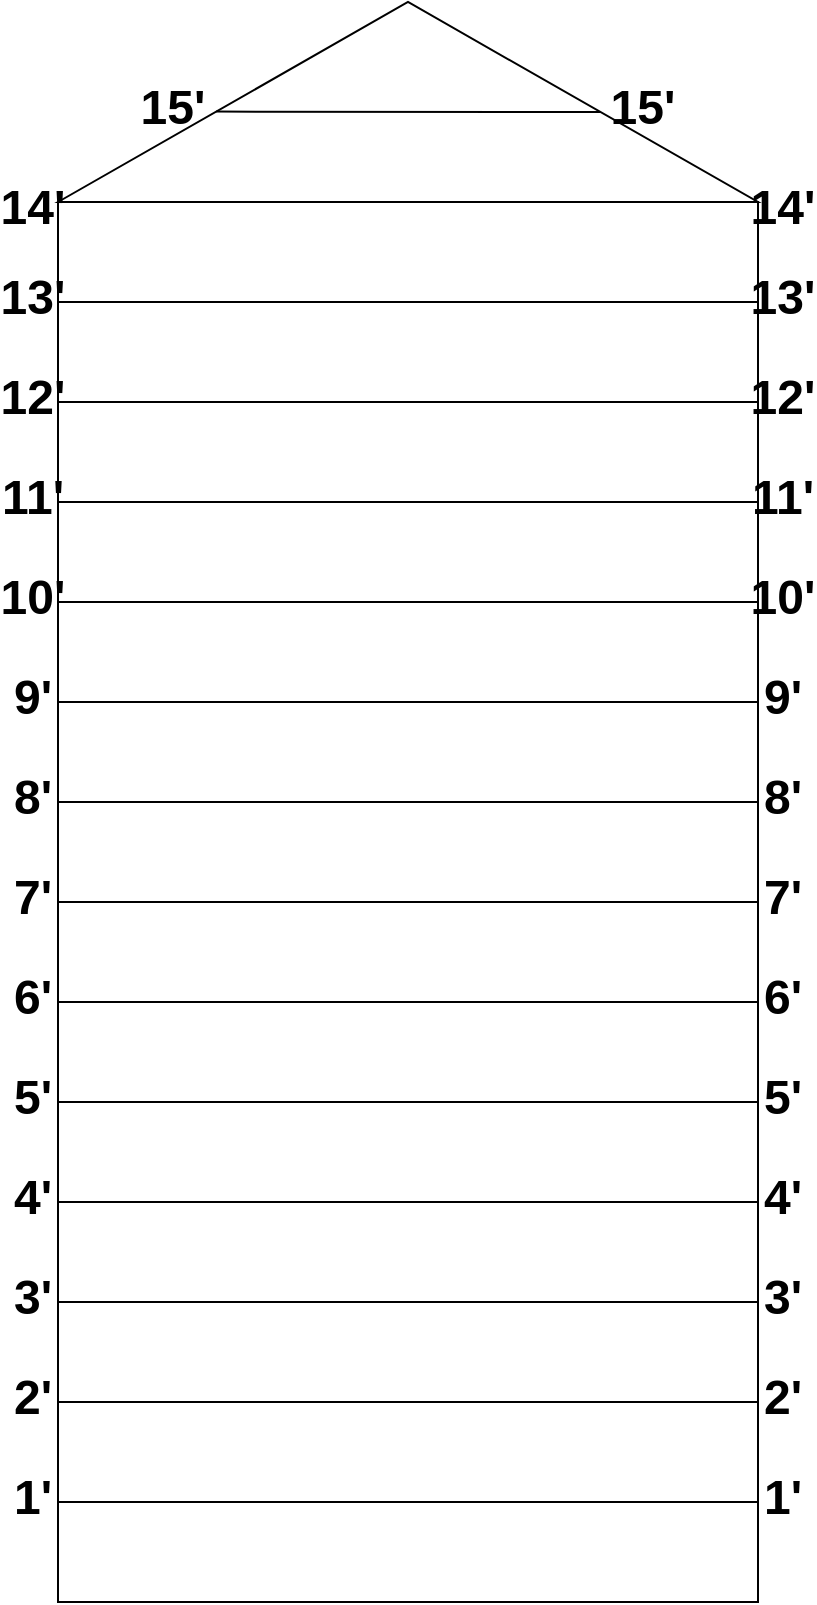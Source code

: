 <mxfile version="24.7.17">
  <diagram name="Page-1" id="X5lvkgiN3U133mV6QOkO">
    <mxGraphModel dx="2125" dy="1167" grid="1" gridSize="10" guides="1" tooltips="1" connect="1" arrows="1" fold="1" page="1" pageScale="1" pageWidth="850" pageHeight="1100" math="0" shadow="0">
      <root>
        <mxCell id="0" />
        <mxCell id="1" parent="0" />
        <mxCell id="nhZHOeeMNoCa2xDWZXQW-53" value="" style="group" vertex="1" connectable="0" parent="1">
          <mxGeometry x="230" y="150" width="390" height="800" as="geometry" />
        </mxCell>
        <mxCell id="nhZHOeeMNoCa2xDWZXQW-16" value="" style="group" vertex="1" connectable="0" parent="nhZHOeeMNoCa2xDWZXQW-53">
          <mxGeometry x="20" width="350" height="800" as="geometry" />
        </mxCell>
        <mxCell id="nhZHOeeMNoCa2xDWZXQW-1" value="" style="rounded=0;whiteSpace=wrap;html=1;" vertex="1" parent="nhZHOeeMNoCa2xDWZXQW-16">
          <mxGeometry y="100" width="350" height="700" as="geometry" />
        </mxCell>
        <mxCell id="nhZHOeeMNoCa2xDWZXQW-6" value="" style="triangle;whiteSpace=wrap;html=1;rotation=-90;" vertex="1" parent="nhZHOeeMNoCa2xDWZXQW-16">
          <mxGeometry x="125" y="-125" width="100" height="350" as="geometry" />
        </mxCell>
        <mxCell id="nhZHOeeMNoCa2xDWZXQW-7" value="" style="endArrow=none;html=1;rounded=0;exitX=0;exitY=0.1;exitDx=0;exitDy=0;exitPerimeter=0;entryX=1;entryY=0.102;entryDx=0;entryDy=0;entryPerimeter=0;" edge="1" parent="nhZHOeeMNoCa2xDWZXQW-16">
          <mxGeometry width="50" height="50" relative="1" as="geometry">
            <mxPoint y="150" as="sourcePoint" />
            <mxPoint x="350" y="150" as="targetPoint" />
          </mxGeometry>
        </mxCell>
        <mxCell id="nhZHOeeMNoCa2xDWZXQW-8" value="" style="endArrow=none;html=1;rounded=0;entryX=1;entryY=0.202;entryDx=0;entryDy=0;entryPerimeter=0;" edge="1" parent="nhZHOeeMNoCa2xDWZXQW-16">
          <mxGeometry width="50" height="50" relative="1" as="geometry">
            <mxPoint y="200" as="sourcePoint" />
            <mxPoint x="350" y="200" as="targetPoint" />
          </mxGeometry>
        </mxCell>
        <mxCell id="nhZHOeeMNoCa2xDWZXQW-9" value="" style="endArrow=none;html=1;rounded=0;exitX=0;exitY=0.295;exitDx=0;exitDy=0;exitPerimeter=0;entryX=1;entryY=0.296;entryDx=0;entryDy=0;entryPerimeter=0;" edge="1" parent="nhZHOeeMNoCa2xDWZXQW-16">
          <mxGeometry width="50" height="50" relative="1" as="geometry">
            <mxPoint y="250" as="sourcePoint" />
            <mxPoint x="350" y="250" as="targetPoint" />
          </mxGeometry>
        </mxCell>
        <mxCell id="nhZHOeeMNoCa2xDWZXQW-10" value="" style="endArrow=none;html=1;rounded=0;entryX=1;entryY=0.396;entryDx=0;entryDy=0;entryPerimeter=0;" edge="1" parent="nhZHOeeMNoCa2xDWZXQW-16">
          <mxGeometry width="50" height="50" relative="1" as="geometry">
            <mxPoint y="300" as="sourcePoint" />
            <mxPoint x="350" y="300" as="targetPoint" />
          </mxGeometry>
        </mxCell>
        <mxCell id="nhZHOeeMNoCa2xDWZXQW-11" value="" style="endArrow=none;html=1;rounded=0;exitX=0;exitY=0.5;exitDx=0;exitDy=0;entryX=1;entryY=0.5;entryDx=0;entryDy=0;" edge="1" parent="nhZHOeeMNoCa2xDWZXQW-16">
          <mxGeometry width="50" height="50" relative="1" as="geometry">
            <mxPoint y="350" as="sourcePoint" />
            <mxPoint x="350" y="350" as="targetPoint" />
          </mxGeometry>
        </mxCell>
        <mxCell id="nhZHOeeMNoCa2xDWZXQW-13" value="" style="endArrow=none;html=1;rounded=0;entryX=1;entryY=0.696;entryDx=0;entryDy=0;entryPerimeter=0;" edge="1" parent="nhZHOeeMNoCa2xDWZXQW-16">
          <mxGeometry width="50" height="50" relative="1" as="geometry">
            <mxPoint y="450" as="sourcePoint" />
            <mxPoint x="350" y="450" as="targetPoint" />
          </mxGeometry>
        </mxCell>
        <mxCell id="nhZHOeeMNoCa2xDWZXQW-14" value="" style="endArrow=none;html=1;rounded=0;entryX=1;entryY=0.796;entryDx=0;entryDy=0;entryPerimeter=0;exitX=0;exitY=0.797;exitDx=0;exitDy=0;exitPerimeter=0;" edge="1" parent="nhZHOeeMNoCa2xDWZXQW-16">
          <mxGeometry width="50" height="50" relative="1" as="geometry">
            <mxPoint y="500" as="sourcePoint" />
            <mxPoint x="350" y="500" as="targetPoint" />
          </mxGeometry>
        </mxCell>
        <mxCell id="nhZHOeeMNoCa2xDWZXQW-15" value="" style="endArrow=none;html=1;rounded=0;exitX=0;exitY=0.895;exitDx=0;exitDy=0;exitPerimeter=0;" edge="1" parent="nhZHOeeMNoCa2xDWZXQW-16">
          <mxGeometry width="50" height="50" relative="1" as="geometry">
            <mxPoint y="550" as="sourcePoint" />
            <mxPoint x="350" y="550" as="targetPoint" />
          </mxGeometry>
        </mxCell>
        <mxCell id="nhZHOeeMNoCa2xDWZXQW-29" value="" style="endArrow=none;html=1;rounded=0;exitX=0;exitY=0.5;exitDx=0;exitDy=0;entryX=1;entryY=0.5;entryDx=0;entryDy=0;" edge="1" parent="nhZHOeeMNoCa2xDWZXQW-16">
          <mxGeometry width="50" height="50" relative="1" as="geometry">
            <mxPoint y="400" as="sourcePoint" />
            <mxPoint x="350" y="400" as="targetPoint" />
          </mxGeometry>
        </mxCell>
        <mxCell id="nhZHOeeMNoCa2xDWZXQW-30" value="" style="endArrow=none;html=1;rounded=0;exitX=0;exitY=0.895;exitDx=0;exitDy=0;exitPerimeter=0;" edge="1" parent="nhZHOeeMNoCa2xDWZXQW-16">
          <mxGeometry width="50" height="50" relative="1" as="geometry">
            <mxPoint y="600" as="sourcePoint" />
            <mxPoint x="350" y="600" as="targetPoint" />
          </mxGeometry>
        </mxCell>
        <mxCell id="nhZHOeeMNoCa2xDWZXQW-31" value="" style="endArrow=none;html=1;rounded=0;exitX=0;exitY=0.895;exitDx=0;exitDy=0;exitPerimeter=0;" edge="1" parent="nhZHOeeMNoCa2xDWZXQW-16">
          <mxGeometry width="50" height="50" relative="1" as="geometry">
            <mxPoint y="650" as="sourcePoint" />
            <mxPoint x="350" y="650" as="targetPoint" />
          </mxGeometry>
        </mxCell>
        <mxCell id="nhZHOeeMNoCa2xDWZXQW-32" value="" style="endArrow=none;html=1;rounded=0;exitX=0;exitY=0.895;exitDx=0;exitDy=0;exitPerimeter=0;" edge="1" parent="nhZHOeeMNoCa2xDWZXQW-16">
          <mxGeometry width="50" height="50" relative="1" as="geometry">
            <mxPoint y="700" as="sourcePoint" />
            <mxPoint x="350" y="700" as="targetPoint" />
          </mxGeometry>
        </mxCell>
        <mxCell id="nhZHOeeMNoCa2xDWZXQW-33" value="" style="endArrow=none;html=1;rounded=0;exitX=0;exitY=0.895;exitDx=0;exitDy=0;exitPerimeter=0;" edge="1" parent="nhZHOeeMNoCa2xDWZXQW-16">
          <mxGeometry width="50" height="50" relative="1" as="geometry">
            <mxPoint y="750" as="sourcePoint" />
            <mxPoint x="350" y="750" as="targetPoint" />
          </mxGeometry>
        </mxCell>
        <mxCell id="nhZHOeeMNoCa2xDWZXQW-50" value="" style="endArrow=none;html=1;rounded=0;exitX=0.452;exitY=0.226;exitDx=0;exitDy=0;exitPerimeter=0;entryX=0.45;entryY=0.775;entryDx=0;entryDy=0;entryPerimeter=0;" edge="1" parent="nhZHOeeMNoCa2xDWZXQW-16" source="nhZHOeeMNoCa2xDWZXQW-6" target="nhZHOeeMNoCa2xDWZXQW-6">
          <mxGeometry width="50" height="50" relative="1" as="geometry">
            <mxPoint x="80" y="55" as="sourcePoint" />
            <mxPoint x="270" y="55" as="targetPoint" />
          </mxGeometry>
        </mxCell>
        <mxCell id="nhZHOeeMNoCa2xDWZXQW-51" value="&lt;font style=&quot;font-size: 24px;&quot;&gt;15&#39;&lt;/font&gt;" style="text;strokeColor=none;align=center;fillColor=none;html=1;verticalAlign=middle;whiteSpace=wrap;rounded=0;fontStyle=1" vertex="1" parent="nhZHOeeMNoCa2xDWZXQW-16">
          <mxGeometry x="50" y="45" width="15" height="15" as="geometry" />
        </mxCell>
        <mxCell id="nhZHOeeMNoCa2xDWZXQW-52" value="&lt;font style=&quot;font-size: 24px;&quot;&gt;15&#39;&lt;/font&gt;" style="text;strokeColor=none;align=center;fillColor=none;html=1;verticalAlign=middle;whiteSpace=wrap;rounded=0;fontStyle=1" vertex="1" parent="nhZHOeeMNoCa2xDWZXQW-16">
          <mxGeometry x="285" y="45" width="15" height="15" as="geometry" />
        </mxCell>
        <mxCell id="nhZHOeeMNoCa2xDWZXQW-17" value="&lt;font style=&quot;font-size: 24px;&quot;&gt;1&#39;&lt;/font&gt;" style="text;strokeColor=none;align=center;fillColor=none;html=1;verticalAlign=middle;whiteSpace=wrap;rounded=0;fontStyle=1" vertex="1" parent="nhZHOeeMNoCa2xDWZXQW-53">
          <mxGeometry y="740" width="15" height="15" as="geometry" />
        </mxCell>
        <mxCell id="nhZHOeeMNoCa2xDWZXQW-18" value="&lt;font style=&quot;font-size: 24px;&quot;&gt;1&#39;&lt;/font&gt;" style="text;strokeColor=none;align=center;fillColor=none;html=1;verticalAlign=middle;whiteSpace=wrap;rounded=0;fontStyle=1" vertex="1" parent="nhZHOeeMNoCa2xDWZXQW-53">
          <mxGeometry x="375" y="740" width="15" height="15" as="geometry" />
        </mxCell>
        <mxCell id="nhZHOeeMNoCa2xDWZXQW-19" value="&lt;font style=&quot;font-size: 24px;&quot;&gt;2&#39;&lt;/font&gt;" style="text;strokeColor=none;align=center;fillColor=none;html=1;verticalAlign=middle;whiteSpace=wrap;rounded=0;fontStyle=1" vertex="1" parent="nhZHOeeMNoCa2xDWZXQW-53">
          <mxGeometry y="690" width="15" height="15" as="geometry" />
        </mxCell>
        <mxCell id="nhZHOeeMNoCa2xDWZXQW-20" value="&lt;font style=&quot;font-size: 24px;&quot;&gt;2&#39;&lt;/font&gt;" style="text;strokeColor=none;align=center;fillColor=none;html=1;verticalAlign=middle;whiteSpace=wrap;rounded=0;fontStyle=1" vertex="1" parent="nhZHOeeMNoCa2xDWZXQW-53">
          <mxGeometry x="375" y="690" width="15" height="15" as="geometry" />
        </mxCell>
        <mxCell id="nhZHOeeMNoCa2xDWZXQW-21" value="&lt;font style=&quot;font-size: 24px;&quot;&gt;3&#39;&lt;/font&gt;" style="text;strokeColor=none;align=center;fillColor=none;html=1;verticalAlign=middle;whiteSpace=wrap;rounded=0;fontStyle=1" vertex="1" parent="nhZHOeeMNoCa2xDWZXQW-53">
          <mxGeometry y="640" width="15" height="15" as="geometry" />
        </mxCell>
        <mxCell id="nhZHOeeMNoCa2xDWZXQW-22" value="&lt;font style=&quot;font-size: 24px;&quot;&gt;3&#39;&lt;/font&gt;" style="text;strokeColor=none;align=center;fillColor=none;html=1;verticalAlign=middle;whiteSpace=wrap;rounded=0;fontStyle=1" vertex="1" parent="nhZHOeeMNoCa2xDWZXQW-53">
          <mxGeometry x="375" y="640" width="15" height="15" as="geometry" />
        </mxCell>
        <mxCell id="nhZHOeeMNoCa2xDWZXQW-23" value="&lt;font style=&quot;font-size: 24px;&quot;&gt;4&#39;&lt;/font&gt;" style="text;strokeColor=none;align=center;fillColor=none;html=1;verticalAlign=middle;whiteSpace=wrap;rounded=0;fontStyle=1" vertex="1" parent="nhZHOeeMNoCa2xDWZXQW-53">
          <mxGeometry y="590" width="15" height="15" as="geometry" />
        </mxCell>
        <mxCell id="nhZHOeeMNoCa2xDWZXQW-24" value="&lt;font style=&quot;font-size: 24px;&quot;&gt;4&#39;&lt;/font&gt;" style="text;strokeColor=none;align=center;fillColor=none;html=1;verticalAlign=middle;whiteSpace=wrap;rounded=0;fontStyle=1" vertex="1" parent="nhZHOeeMNoCa2xDWZXQW-53">
          <mxGeometry x="375" y="590" width="15" height="15" as="geometry" />
        </mxCell>
        <mxCell id="nhZHOeeMNoCa2xDWZXQW-25" value="&lt;font style=&quot;font-size: 24px;&quot;&gt;5&#39;&lt;/font&gt;" style="text;strokeColor=none;align=center;fillColor=none;html=1;verticalAlign=middle;whiteSpace=wrap;rounded=0;fontStyle=1" vertex="1" parent="nhZHOeeMNoCa2xDWZXQW-53">
          <mxGeometry y="540" width="15" height="15" as="geometry" />
        </mxCell>
        <mxCell id="nhZHOeeMNoCa2xDWZXQW-26" value="&lt;font style=&quot;font-size: 24px;&quot;&gt;5&#39;&lt;/font&gt;" style="text;strokeColor=none;align=center;fillColor=none;html=1;verticalAlign=middle;whiteSpace=wrap;rounded=0;fontStyle=1" vertex="1" parent="nhZHOeeMNoCa2xDWZXQW-53">
          <mxGeometry x="375" y="540" width="15" height="15" as="geometry" />
        </mxCell>
        <mxCell id="nhZHOeeMNoCa2xDWZXQW-27" value="&lt;font style=&quot;font-size: 24px;&quot;&gt;6&#39;&lt;/font&gt;" style="text;strokeColor=none;align=center;fillColor=none;html=1;verticalAlign=middle;whiteSpace=wrap;rounded=0;fontStyle=1" vertex="1" parent="nhZHOeeMNoCa2xDWZXQW-53">
          <mxGeometry y="490" width="15" height="15" as="geometry" />
        </mxCell>
        <mxCell id="nhZHOeeMNoCa2xDWZXQW-28" value="&lt;font style=&quot;font-size: 24px;&quot;&gt;6&#39;&lt;/font&gt;" style="text;strokeColor=none;align=center;fillColor=none;html=1;verticalAlign=middle;whiteSpace=wrap;rounded=0;fontStyle=1" vertex="1" parent="nhZHOeeMNoCa2xDWZXQW-53">
          <mxGeometry x="375" y="490" width="15" height="15" as="geometry" />
        </mxCell>
        <mxCell id="nhZHOeeMNoCa2xDWZXQW-34" value="&lt;font style=&quot;font-size: 24px;&quot;&gt;7&#39;&lt;/font&gt;" style="text;strokeColor=none;align=center;fillColor=none;html=1;verticalAlign=middle;whiteSpace=wrap;rounded=0;fontStyle=1" vertex="1" parent="nhZHOeeMNoCa2xDWZXQW-53">
          <mxGeometry y="440" width="15" height="15" as="geometry" />
        </mxCell>
        <mxCell id="nhZHOeeMNoCa2xDWZXQW-35" value="&lt;font style=&quot;font-size: 24px;&quot;&gt;7&#39;&lt;/font&gt;" style="text;strokeColor=none;align=center;fillColor=none;html=1;verticalAlign=middle;whiteSpace=wrap;rounded=0;fontStyle=1" vertex="1" parent="nhZHOeeMNoCa2xDWZXQW-53">
          <mxGeometry x="375" y="440" width="15" height="15" as="geometry" />
        </mxCell>
        <mxCell id="nhZHOeeMNoCa2xDWZXQW-36" value="&lt;font style=&quot;font-size: 24px;&quot;&gt;8&#39;&lt;/font&gt;" style="text;strokeColor=none;align=center;fillColor=none;html=1;verticalAlign=middle;whiteSpace=wrap;rounded=0;fontStyle=1" vertex="1" parent="nhZHOeeMNoCa2xDWZXQW-53">
          <mxGeometry y="390" width="15" height="15" as="geometry" />
        </mxCell>
        <mxCell id="nhZHOeeMNoCa2xDWZXQW-37" value="&lt;font style=&quot;font-size: 24px;&quot;&gt;8&#39;&lt;/font&gt;" style="text;strokeColor=none;align=center;fillColor=none;html=1;verticalAlign=middle;whiteSpace=wrap;rounded=0;fontStyle=1" vertex="1" parent="nhZHOeeMNoCa2xDWZXQW-53">
          <mxGeometry x="375" y="390" width="15" height="15" as="geometry" />
        </mxCell>
        <mxCell id="nhZHOeeMNoCa2xDWZXQW-38" value="&lt;font style=&quot;font-size: 24px;&quot;&gt;9&#39;&lt;/font&gt;" style="text;strokeColor=none;align=center;fillColor=none;html=1;verticalAlign=middle;whiteSpace=wrap;rounded=0;fontStyle=1" vertex="1" parent="nhZHOeeMNoCa2xDWZXQW-53">
          <mxGeometry y="340" width="15" height="15" as="geometry" />
        </mxCell>
        <mxCell id="nhZHOeeMNoCa2xDWZXQW-39" value="&lt;font style=&quot;font-size: 24px;&quot;&gt;9&#39;&lt;/font&gt;" style="text;strokeColor=none;align=center;fillColor=none;html=1;verticalAlign=middle;whiteSpace=wrap;rounded=0;fontStyle=1" vertex="1" parent="nhZHOeeMNoCa2xDWZXQW-53">
          <mxGeometry x="375" y="340" width="15" height="15" as="geometry" />
        </mxCell>
        <mxCell id="nhZHOeeMNoCa2xDWZXQW-40" value="&lt;font style=&quot;font-size: 24px;&quot;&gt;10&#39;&lt;/font&gt;" style="text;strokeColor=none;align=center;fillColor=none;html=1;verticalAlign=middle;whiteSpace=wrap;rounded=0;fontStyle=1" vertex="1" parent="nhZHOeeMNoCa2xDWZXQW-53">
          <mxGeometry y="290" width="15" height="15" as="geometry" />
        </mxCell>
        <mxCell id="nhZHOeeMNoCa2xDWZXQW-41" value="&lt;font style=&quot;font-size: 24px;&quot;&gt;10&#39;&lt;/font&gt;" style="text;strokeColor=none;align=center;fillColor=none;html=1;verticalAlign=middle;whiteSpace=wrap;rounded=0;fontStyle=1" vertex="1" parent="nhZHOeeMNoCa2xDWZXQW-53">
          <mxGeometry x="375" y="290" width="15" height="15" as="geometry" />
        </mxCell>
        <mxCell id="nhZHOeeMNoCa2xDWZXQW-42" value="&lt;font style=&quot;font-size: 24px;&quot;&gt;11&#39;&lt;/font&gt;" style="text;strokeColor=none;align=center;fillColor=none;html=1;verticalAlign=middle;whiteSpace=wrap;rounded=0;fontStyle=1" vertex="1" parent="nhZHOeeMNoCa2xDWZXQW-53">
          <mxGeometry y="240" width="15" height="15" as="geometry" />
        </mxCell>
        <mxCell id="nhZHOeeMNoCa2xDWZXQW-43" value="&lt;font style=&quot;font-size: 24px;&quot;&gt;11&#39;&lt;/font&gt;" style="text;strokeColor=none;align=center;fillColor=none;html=1;verticalAlign=middle;whiteSpace=wrap;rounded=0;fontStyle=1" vertex="1" parent="nhZHOeeMNoCa2xDWZXQW-53">
          <mxGeometry x="375" y="240" width="15" height="15" as="geometry" />
        </mxCell>
        <mxCell id="nhZHOeeMNoCa2xDWZXQW-44" value="&lt;font style=&quot;font-size: 24px;&quot;&gt;12&#39;&lt;/font&gt;" style="text;strokeColor=none;align=center;fillColor=none;html=1;verticalAlign=middle;whiteSpace=wrap;rounded=0;fontStyle=1" vertex="1" parent="nhZHOeeMNoCa2xDWZXQW-53">
          <mxGeometry y="190" width="15" height="15" as="geometry" />
        </mxCell>
        <mxCell id="nhZHOeeMNoCa2xDWZXQW-45" value="&lt;font style=&quot;font-size: 24px;&quot;&gt;12&#39;&lt;/font&gt;" style="text;strokeColor=none;align=center;fillColor=none;html=1;verticalAlign=middle;whiteSpace=wrap;rounded=0;fontStyle=1" vertex="1" parent="nhZHOeeMNoCa2xDWZXQW-53">
          <mxGeometry x="375" y="190" width="15" height="15" as="geometry" />
        </mxCell>
        <mxCell id="nhZHOeeMNoCa2xDWZXQW-46" value="&lt;font style=&quot;font-size: 24px;&quot;&gt;13&#39;&lt;/font&gt;" style="text;strokeColor=none;align=center;fillColor=none;html=1;verticalAlign=middle;whiteSpace=wrap;rounded=0;fontStyle=1" vertex="1" parent="nhZHOeeMNoCa2xDWZXQW-53">
          <mxGeometry y="140" width="15" height="15" as="geometry" />
        </mxCell>
        <mxCell id="nhZHOeeMNoCa2xDWZXQW-47" value="&lt;font style=&quot;font-size: 24px;&quot;&gt;13&#39;&lt;/font&gt;" style="text;strokeColor=none;align=center;fillColor=none;html=1;verticalAlign=middle;whiteSpace=wrap;rounded=0;fontStyle=1" vertex="1" parent="nhZHOeeMNoCa2xDWZXQW-53">
          <mxGeometry x="375" y="140" width="15" height="15" as="geometry" />
        </mxCell>
        <mxCell id="nhZHOeeMNoCa2xDWZXQW-48" value="&lt;font style=&quot;font-size: 24px;&quot;&gt;14&#39;&lt;/font&gt;" style="text;strokeColor=none;align=center;fillColor=none;html=1;verticalAlign=middle;whiteSpace=wrap;rounded=0;fontStyle=1" vertex="1" parent="nhZHOeeMNoCa2xDWZXQW-53">
          <mxGeometry y="95" width="15" height="15" as="geometry" />
        </mxCell>
        <mxCell id="nhZHOeeMNoCa2xDWZXQW-49" value="&lt;font style=&quot;font-size: 24px;&quot;&gt;14&#39;&lt;/font&gt;" style="text;strokeColor=none;align=center;fillColor=none;html=1;verticalAlign=middle;whiteSpace=wrap;rounded=0;fontStyle=1" vertex="1" parent="nhZHOeeMNoCa2xDWZXQW-53">
          <mxGeometry x="375" y="95" width="15" height="15" as="geometry" />
        </mxCell>
      </root>
    </mxGraphModel>
  </diagram>
</mxfile>
